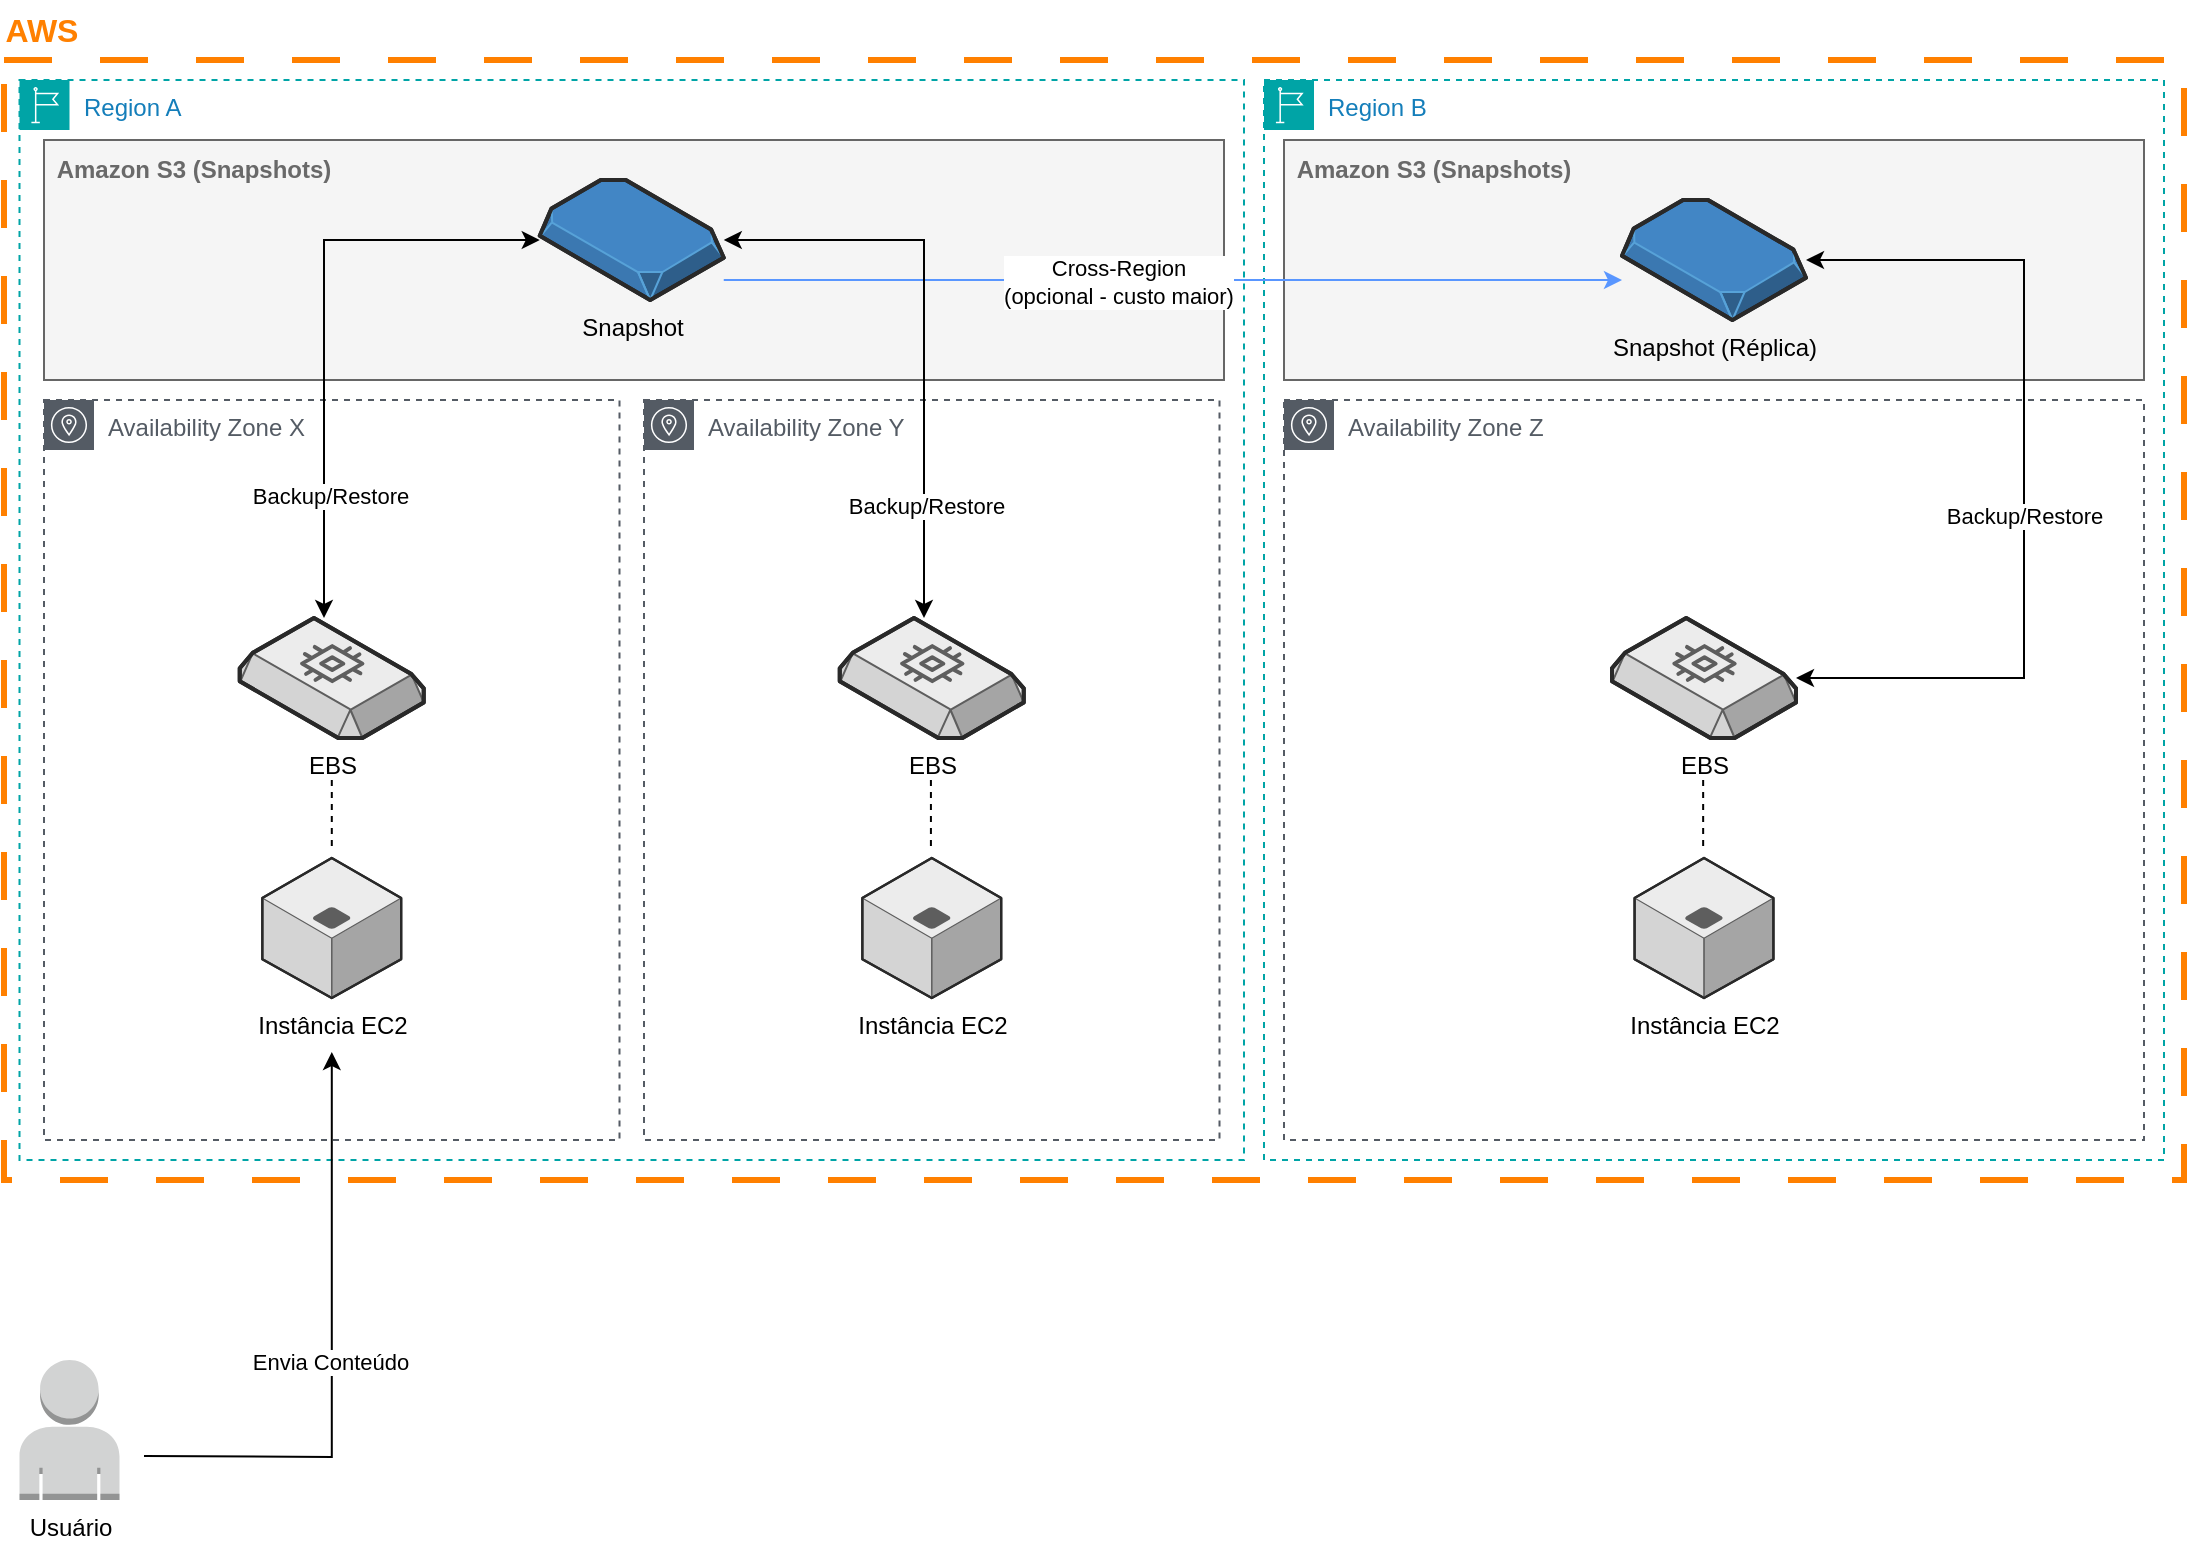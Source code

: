 <mxfile version="28.1.2">
  <diagram name="Página-1" id="WQbUN-EGSe5NDCvXSSPN">
    <mxGraphModel dx="1496" dy="789" grid="1" gridSize="10" guides="1" tooltips="1" connect="1" arrows="1" fold="1" page="1" pageScale="1" pageWidth="1169" pageHeight="827" math="0" shadow="0">
      <root>
        <mxCell id="0" />
        <mxCell id="1" parent="0" />
        <mxCell id="FI0YXAV16Z5IlFgOAKjE-8" value="" style="rounded=0;whiteSpace=wrap;html=1;fillColor=none;perimeterSpacing=1;strokeColor=light-dark(#ff8000, #ededed);dashed=1;dashPattern=8 8;strokeWidth=3;" vertex="1" parent="1">
          <mxGeometry x="40" y="40" width="1090" height="560" as="geometry" />
        </mxCell>
        <mxCell id="FI0YXAV16Z5IlFgOAKjE-9" value="&lt;font style=&quot;font-size: 16px;&quot;&gt;&lt;span style=&quot;color: rgb(255, 128, 0);&quot;&gt;&lt;b&gt;AWS&lt;/b&gt;&lt;/span&gt;&lt;/font&gt;" style="text;html=1;align=center;verticalAlign=middle;whiteSpace=wrap;rounded=0;" vertex="1" parent="1">
          <mxGeometry x="39" y="10" width="40" height="30" as="geometry" />
        </mxCell>
        <mxCell id="FI0YXAV16Z5IlFgOAKjE-15" value="Region A" style="points=[[0,0],[0.25,0],[0.5,0],[0.75,0],[1,0],[1,0.25],[1,0.5],[1,0.75],[1,1],[0.75,1],[0.5,1],[0.25,1],[0,1],[0,0.75],[0,0.5],[0,0.25]];outlineConnect=0;gradientColor=none;html=1;whiteSpace=wrap;fontSize=12;fontStyle=0;container=1;pointerEvents=0;collapsible=0;recursiveResize=0;shape=mxgraph.aws4.group;grIcon=mxgraph.aws4.group_region;strokeColor=#00A4A6;fillColor=none;verticalAlign=top;align=left;spacingLeft=30;fontColor=#147EBA;dashed=1;" vertex="1" parent="1">
          <mxGeometry x="47.75" y="50" width="612.25" height="540" as="geometry" />
        </mxCell>
        <mxCell id="FI0YXAV16Z5IlFgOAKjE-17" value="Availability Zone X" style="sketch=0;outlineConnect=0;gradientColor=none;html=1;whiteSpace=wrap;fontSize=12;fontStyle=0;shape=mxgraph.aws4.group;grIcon=mxgraph.aws4.group_availability_zone;strokeColor=#545B64;fillColor=none;verticalAlign=top;align=left;spacingLeft=30;fontColor=#545B64;dashed=1;" vertex="1" parent="FI0YXAV16Z5IlFgOAKjE-15">
          <mxGeometry x="12.25" y="160" width="287.75" height="370" as="geometry" />
        </mxCell>
        <mxCell id="FI0YXAV16Z5IlFgOAKjE-19" value="Availability Zone Y" style="sketch=0;outlineConnect=0;gradientColor=none;html=1;whiteSpace=wrap;fontSize=12;fontStyle=0;shape=mxgraph.aws4.group;grIcon=mxgraph.aws4.group_availability_zone;strokeColor=#545B64;fillColor=none;verticalAlign=top;align=left;spacingLeft=30;fontColor=#545B64;dashed=1;" vertex="1" parent="FI0YXAV16Z5IlFgOAKjE-15">
          <mxGeometry x="312.25" y="160" width="287.75" height="370" as="geometry" />
        </mxCell>
        <mxCell id="FI0YXAV16Z5IlFgOAKjE-28" value="" style="edgeStyle=orthogonalEdgeStyle;rounded=0;orthogonalLoop=1;jettySize=auto;html=1;dashed=1;targetPerimeterSpacing=20;endArrow=none;endFill=0;sourcePerimeterSpacing=6;" edge="1" parent="FI0YXAV16Z5IlFgOAKjE-15" source="FI0YXAV16Z5IlFgOAKjE-21" target="FI0YXAV16Z5IlFgOAKjE-22">
          <mxGeometry relative="1" as="geometry" />
        </mxCell>
        <mxCell id="FI0YXAV16Z5IlFgOAKjE-21" value="Instância EC2" style="verticalLabelPosition=bottom;html=1;verticalAlign=top;strokeWidth=1;align=center;outlineConnect=0;dashed=0;outlineConnect=0;shape=mxgraph.aws3d.application_server;fillColor=#ECECEC;strokeColor=#5E5E5E;aspect=fixed;strokeColor2=#292929;" vertex="1" parent="FI0YXAV16Z5IlFgOAKjE-15">
          <mxGeometry x="121.41" y="389" width="69.43" height="70" as="geometry" />
        </mxCell>
        <mxCell id="FI0YXAV16Z5IlFgOAKjE-22" value="EBS" style="verticalLabelPosition=bottom;html=1;verticalAlign=top;strokeWidth=1;align=center;outlineConnect=0;dashed=0;outlineConnect=0;shape=mxgraph.aws3d.ebs2;fillColor=#ECECEC;strokeColor=#5E5E5E;aspect=fixed;strokeColor2=#292929;" vertex="1" parent="FI0YXAV16Z5IlFgOAKjE-15">
          <mxGeometry x="110.12" y="269" width="92" height="60" as="geometry" />
        </mxCell>
        <mxCell id="FI0YXAV16Z5IlFgOAKjE-26" value="EBS" style="verticalLabelPosition=bottom;html=1;verticalAlign=top;strokeWidth=1;align=center;outlineConnect=0;dashed=0;outlineConnect=0;shape=mxgraph.aws3d.ebs2;fillColor=#ECECEC;strokeColor=#5E5E5E;aspect=fixed;strokeColor2=#292929;" vertex="1" parent="FI0YXAV16Z5IlFgOAKjE-15">
          <mxGeometry x="410.13" y="269" width="92" height="60" as="geometry" />
        </mxCell>
        <mxCell id="FI0YXAV16Z5IlFgOAKjE-27" value="Instância EC2" style="verticalLabelPosition=bottom;html=1;verticalAlign=top;strokeWidth=1;align=center;outlineConnect=0;dashed=0;outlineConnect=0;shape=mxgraph.aws3d.application_server;fillColor=#ECECEC;strokeColor=#5E5E5E;aspect=fixed;strokeColor2=#292929;" vertex="1" parent="FI0YXAV16Z5IlFgOAKjE-15">
          <mxGeometry x="421.42" y="389" width="69.43" height="70" as="geometry" />
        </mxCell>
        <mxCell id="FI0YXAV16Z5IlFgOAKjE-29" value="" style="edgeStyle=orthogonalEdgeStyle;rounded=0;orthogonalLoop=1;jettySize=auto;html=1;dashed=1;targetPerimeterSpacing=20;endArrow=none;endFill=0;sourcePerimeterSpacing=6;" edge="1" parent="FI0YXAV16Z5IlFgOAKjE-15">
          <mxGeometry relative="1" as="geometry">
            <mxPoint x="455.71" y="383" as="sourcePoint" />
            <mxPoint x="455.71" y="349" as="targetPoint" />
          </mxGeometry>
        </mxCell>
        <mxCell id="FI0YXAV16Z5IlFgOAKjE-16" value="Region B" style="points=[[0,0],[0.25,0],[0.5,0],[0.75,0],[1,0],[1,0.25],[1,0.5],[1,0.75],[1,1],[0.75,1],[0.5,1],[0.25,1],[0,1],[0,0.75],[0,0.5],[0,0.25]];outlineConnect=0;gradientColor=none;html=1;whiteSpace=wrap;fontSize=12;fontStyle=0;container=1;pointerEvents=0;collapsible=0;recursiveResize=0;shape=mxgraph.aws4.group;grIcon=mxgraph.aws4.group_region;strokeColor=#00A4A6;fillColor=none;verticalAlign=top;align=left;spacingLeft=30;fontColor=#147EBA;dashed=1;" vertex="1" parent="1">
          <mxGeometry x="670" y="50" width="450" height="540" as="geometry" />
        </mxCell>
        <mxCell id="FI0YXAV16Z5IlFgOAKjE-20" value="Availability Zone Z" style="sketch=0;outlineConnect=0;gradientColor=none;html=1;whiteSpace=wrap;fontSize=12;fontStyle=0;shape=mxgraph.aws4.group;grIcon=mxgraph.aws4.group_availability_zone;strokeColor=#545B64;fillColor=none;verticalAlign=top;align=left;spacingLeft=30;fontColor=#545B64;dashed=1;" vertex="1" parent="FI0YXAV16Z5IlFgOAKjE-16">
          <mxGeometry x="10" y="160" width="430" height="370" as="geometry" />
        </mxCell>
        <mxCell id="FI0YXAV16Z5IlFgOAKjE-39" value="EBS" style="verticalLabelPosition=bottom;html=1;verticalAlign=top;strokeWidth=1;align=center;outlineConnect=0;dashed=0;outlineConnect=0;shape=mxgraph.aws3d.ebs2;fillColor=#ECECEC;strokeColor=#5E5E5E;aspect=fixed;strokeColor2=#292929;" vertex="1" parent="FI0YXAV16Z5IlFgOAKjE-16">
          <mxGeometry x="174" y="269" width="92" height="60" as="geometry" />
        </mxCell>
        <mxCell id="FI0YXAV16Z5IlFgOAKjE-40" value="Instância EC2" style="verticalLabelPosition=bottom;html=1;verticalAlign=top;strokeWidth=1;align=center;outlineConnect=0;dashed=0;outlineConnect=0;shape=mxgraph.aws3d.application_server;fillColor=#ECECEC;strokeColor=#5E5E5E;aspect=fixed;strokeColor2=#292929;" vertex="1" parent="FI0YXAV16Z5IlFgOAKjE-16">
          <mxGeometry x="185.29" y="389" width="69.43" height="70" as="geometry" />
        </mxCell>
        <mxCell id="FI0YXAV16Z5IlFgOAKjE-41" value="" style="edgeStyle=orthogonalEdgeStyle;rounded=0;orthogonalLoop=1;jettySize=auto;html=1;dashed=1;targetPerimeterSpacing=20;endArrow=none;endFill=0;sourcePerimeterSpacing=6;" edge="1" parent="FI0YXAV16Z5IlFgOAKjE-16">
          <mxGeometry relative="1" as="geometry">
            <mxPoint x="219.58" y="383" as="sourcePoint" />
            <mxPoint x="219.58" y="349" as="targetPoint" />
          </mxGeometry>
        </mxCell>
        <mxCell id="FI0YXAV16Z5IlFgOAKjE-43" value="" style="rounded=0;whiteSpace=wrap;html=1;fillColor=#f5f5f5;fontColor=#333333;strokeColor=#666666;" vertex="1" parent="FI0YXAV16Z5IlFgOAKjE-16">
          <mxGeometry x="10" y="30" width="430" height="120" as="geometry" />
        </mxCell>
        <mxCell id="FI0YXAV16Z5IlFgOAKjE-44" value="&lt;span style=&quot;color: rgb(105, 105, 105);&quot;&gt;&lt;b&gt;Amazon S3 (Snapshots)&lt;/b&gt;&lt;/span&gt;" style="text;html=1;align=center;verticalAlign=middle;whiteSpace=wrap;rounded=0;" vertex="1" parent="FI0YXAV16Z5IlFgOAKjE-16">
          <mxGeometry x="10" y="30" width="150" height="30" as="geometry" />
        </mxCell>
        <mxCell id="FI0YXAV16Z5IlFgOAKjE-45" value="&lt;div&gt;Snapshot (Réplica)&lt;/div&gt;" style="verticalLabelPosition=bottom;html=1;verticalAlign=top;strokeWidth=1;align=center;outlineConnect=0;dashed=0;outlineConnect=0;shape=mxgraph.aws3d.snapshot;fillColor=#4286c5;strokeColor=#57A2D8;aspect=fixed;strokeColor2=#292929;" vertex="1" parent="FI0YXAV16Z5IlFgOAKjE-16">
          <mxGeometry x="179" y="60" width="92" height="60" as="geometry" />
        </mxCell>
        <mxCell id="FI0YXAV16Z5IlFgOAKjE-48" style="edgeStyle=orthogonalEdgeStyle;rounded=0;orthogonalLoop=1;jettySize=auto;html=1;startArrow=classic;startFill=1;" edge="1" parent="FI0YXAV16Z5IlFgOAKjE-16" source="FI0YXAV16Z5IlFgOAKjE-39" target="FI0YXAV16Z5IlFgOAKjE-45">
          <mxGeometry relative="1" as="geometry">
            <Array as="points">
              <mxPoint x="380" y="299" />
              <mxPoint x="380" y="90" />
            </Array>
          </mxGeometry>
        </mxCell>
        <mxCell id="FI0YXAV16Z5IlFgOAKjE-49" value="Backup/Restore" style="edgeLabel;html=1;align=center;verticalAlign=middle;resizable=0;points=[];" vertex="1" connectable="0" parent="FI0YXAV16Z5IlFgOAKjE-48">
          <mxGeometry x="-0.096" relative="1" as="geometry">
            <mxPoint as="offset" />
          </mxGeometry>
        </mxCell>
        <mxCell id="FI0YXAV16Z5IlFgOAKjE-25" style="edgeStyle=orthogonalEdgeStyle;rounded=0;orthogonalLoop=1;jettySize=auto;html=1;strokeWidth=1;endArrow=classic;endFill=1;sourcePerimeterSpacing=0;targetPerimeterSpacing=27;" edge="1" parent="1" target="FI0YXAV16Z5IlFgOAKjE-21">
          <mxGeometry relative="1" as="geometry">
            <mxPoint x="110" y="738" as="sourcePoint" />
            <mxPoint x="180" y="550" as="targetPoint" />
          </mxGeometry>
        </mxCell>
        <mxCell id="FI0YXAV16Z5IlFgOAKjE-53" value="Envia Conteúdo" style="edgeLabel;html=1;align=center;verticalAlign=middle;resizable=0;points=[];" vertex="1" connectable="0" parent="FI0YXAV16Z5IlFgOAKjE-25">
          <mxGeometry x="-0.046" y="1" relative="1" as="geometry">
            <mxPoint as="offset" />
          </mxGeometry>
        </mxCell>
        <mxCell id="FI0YXAV16Z5IlFgOAKjE-24" value="Usuário" style="outlineConnect=0;dashed=0;verticalLabelPosition=bottom;verticalAlign=top;align=center;html=1;shape=mxgraph.aws3.user;fillColor=#D2D3D3;gradientColor=none;" vertex="1" parent="1">
          <mxGeometry x="47.75" y="690" width="50" height="70" as="geometry" />
        </mxCell>
        <mxCell id="FI0YXAV16Z5IlFgOAKjE-31" value="" style="rounded=0;whiteSpace=wrap;html=1;fillColor=#f5f5f5;fontColor=#333333;strokeColor=#666666;" vertex="1" parent="1">
          <mxGeometry x="60" y="80" width="590" height="120" as="geometry" />
        </mxCell>
        <mxCell id="FI0YXAV16Z5IlFgOAKjE-32" value="&lt;span style=&quot;color: rgb(105, 105, 105);&quot;&gt;&lt;b&gt;Amazon S3 (Snapshots)&lt;/b&gt;&lt;/span&gt;" style="text;html=1;align=center;verticalAlign=middle;whiteSpace=wrap;rounded=0;" vertex="1" parent="1">
          <mxGeometry x="60" y="80" width="150" height="30" as="geometry" />
        </mxCell>
        <mxCell id="FI0YXAV16Z5IlFgOAKjE-46" style="edgeStyle=orthogonalEdgeStyle;rounded=0;orthogonalLoop=1;jettySize=auto;html=1;strokeColor=#5996FF;" edge="1" parent="1" source="FI0YXAV16Z5IlFgOAKjE-33" target="FI0YXAV16Z5IlFgOAKjE-45">
          <mxGeometry relative="1" as="geometry">
            <Array as="points">
              <mxPoint x="740" y="150" />
              <mxPoint x="740" y="150" />
            </Array>
          </mxGeometry>
        </mxCell>
        <mxCell id="FI0YXAV16Z5IlFgOAKjE-56" value="&lt;div&gt;&lt;span style=&quot;line-height: 80%;&quot;&gt;Cross-Region&lt;/span&gt;&lt;/div&gt;&lt;div&gt;&lt;span&gt;(opcional - custo maior)&lt;/span&gt;&lt;/div&gt;" style="edgeLabel;html=1;align=center;verticalAlign=middle;resizable=0;points=[];" vertex="1" connectable="0" parent="FI0YXAV16Z5IlFgOAKjE-46">
          <mxGeometry x="-0.124" y="-1" relative="1" as="geometry">
            <mxPoint as="offset" />
          </mxGeometry>
        </mxCell>
        <mxCell id="FI0YXAV16Z5IlFgOAKjE-33" value="&lt;div&gt;Snapshot&lt;/div&gt;" style="verticalLabelPosition=bottom;html=1;verticalAlign=top;strokeWidth=1;align=center;outlineConnect=0;dashed=0;outlineConnect=0;shape=mxgraph.aws3d.snapshot;fillColor=#4286c5;strokeColor=#57A2D8;aspect=fixed;strokeColor2=#292929;" vertex="1" parent="1">
          <mxGeometry x="307.88" y="100" width="92" height="60" as="geometry" />
        </mxCell>
        <mxCell id="FI0YXAV16Z5IlFgOAKjE-34" value="" style="edgeStyle=orthogonalEdgeStyle;rounded=0;orthogonalLoop=1;jettySize=auto;html=1;startArrow=classic;startFill=1;" edge="1" parent="1" source="FI0YXAV16Z5IlFgOAKjE-22" target="FI0YXAV16Z5IlFgOAKjE-33">
          <mxGeometry relative="1" as="geometry">
            <Array as="points">
              <mxPoint x="200" y="130" />
            </Array>
          </mxGeometry>
        </mxCell>
        <mxCell id="FI0YXAV16Z5IlFgOAKjE-37" value="Backup/Restore" style="edgeLabel;html=1;align=center;verticalAlign=middle;resizable=0;points=[];" vertex="1" connectable="0" parent="FI0YXAV16Z5IlFgOAKjE-34">
          <mxGeometry x="-0.588" y="-3" relative="1" as="geometry">
            <mxPoint as="offset" />
          </mxGeometry>
        </mxCell>
        <mxCell id="FI0YXAV16Z5IlFgOAKjE-35" value="" style="edgeStyle=orthogonalEdgeStyle;rounded=0;orthogonalLoop=1;jettySize=auto;html=1;startArrow=classic;startFill=1;" edge="1" parent="1" source="FI0YXAV16Z5IlFgOAKjE-26" target="FI0YXAV16Z5IlFgOAKjE-33">
          <mxGeometry relative="1" as="geometry">
            <Array as="points">
              <mxPoint x="500" y="130" />
            </Array>
          </mxGeometry>
        </mxCell>
        <mxCell id="FI0YXAV16Z5IlFgOAKjE-36" value="Backup/Restore" style="edgeLabel;html=1;align=center;verticalAlign=middle;resizable=0;points=[];" vertex="1" connectable="0" parent="FI0YXAV16Z5IlFgOAKjE-35">
          <mxGeometry x="-0.612" y="-1" relative="1" as="geometry">
            <mxPoint as="offset" />
          </mxGeometry>
        </mxCell>
      </root>
    </mxGraphModel>
  </diagram>
</mxfile>
